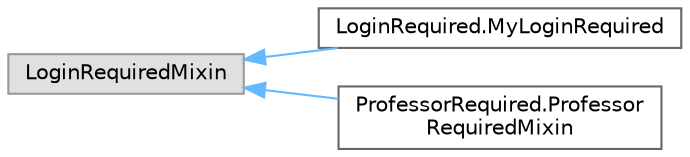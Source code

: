 digraph "Graphical Class Hierarchy"
{
 // INTERACTIVE_SVG=YES
 // LATEX_PDF_SIZE
  bgcolor="transparent";
  edge [fontname=Helvetica,fontsize=10,labelfontname=Helvetica,labelfontsize=10];
  node [fontname=Helvetica,fontsize=10,shape=box,height=0.2,width=0.4];
  rankdir="LR";
  Node0 [label="LoginRequiredMixin",height=0.2,width=0.4,color="grey60", fillcolor="#E0E0E0", style="filled",tooltip=" "];
  Node0 -> Node1 [dir="back",color="steelblue1",style="solid"];
  Node1 [label="LoginRequired.MyLoginRequired",height=0.2,width=0.4,color="grey40", fillcolor="white", style="filled",URL="$class_login_required_1_1_my_login_required.html",tooltip=" "];
  Node0 -> Node2 [dir="back",color="steelblue1",style="solid"];
  Node2 [label="ProfessorRequired.Professor\lRequiredMixin",height=0.2,width=0.4,color="grey40", fillcolor="white", style="filled",URL="$class_professor_required_1_1_professor_required_mixin.html",tooltip=" "];
}

